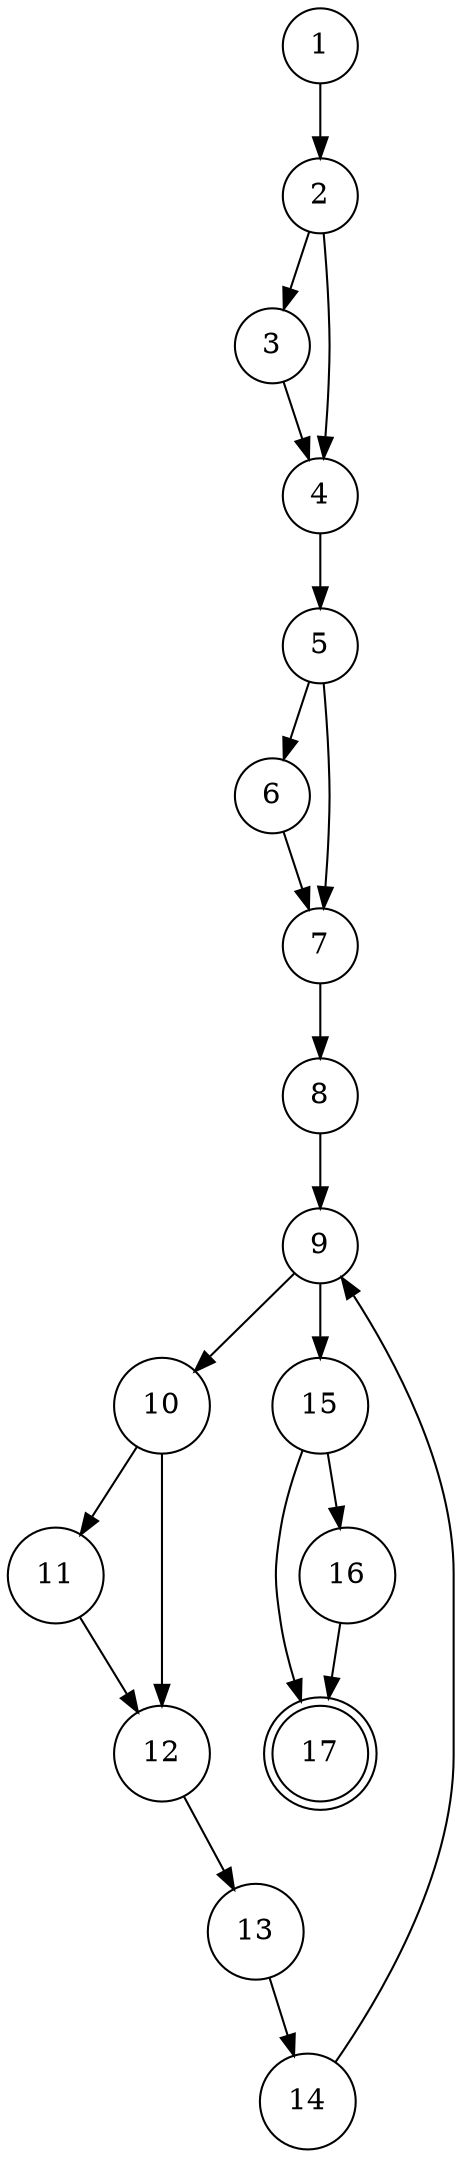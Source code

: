 digraph cfg{
node [shape = doublecircle] 17;
node [shape = circle];
/* definition of threadIdx.x at 1 */
/* definition of threadIdx.y at 1 */
/* definition of threadIdx.z at 1 */
/* definition of blockIdx.x at 1 */
/* definition of blockIdx.y at 1 */
/* definition of blockIdx.z at 1 */
/* definition of blockDim.x at 1 */
/* definition of blockDim.y at 1 */
/* definition of blockDim.z at 1 */
/* definition of gridDim.x at 1 */
/* definition of gridDim.y at 1 */
/* definition of gridDim.z at 1 */
/* definition of idata at 6 */
/* definition of stride at 8 */
/* definition of idata at 11 */
/* definition of d_odata at 16 */
/* definition of d_idata at 1 */
/* definition of d_odata at 1 */
/* definition of size at 1 */
/* definition of tid at 1 */
/* definition of idx at 1 */
/* definition of idata at 4 */
/* definition of stride at 8 */
/* cusage of threadIdx.x at 1 */
/* cusage of blockIdx.x at 1 */
/* cusage of blockDim.x at 1 */
/* cusage of threadIdx.x at 1 */
/* cusage of d_idata at 4 */
/* cusage of blockIdx.x at 4 */
/* cusage of blockDim.x at 4 */
/* cusage of tid at 5 */
/* cusage of tid at 6 */
/* cusage of blockDim.x at 9 */
/* cusage of stride at 14 */
/* cusage of tid at 10 */
/* cusage of stride at 10 */
/* cusage of idata at 11 */
/* cusage of idata at 11 */
/* cusage of tid at 11 */
/* cusage of tid at 11 */
/* cusage of stride at 11 */
/* cusage of tid at 15 */
/* cusage of idata at 16 */
/* cusage of blockIdx.x at 16 */
/* pusage of idx at 2 */
/* pusage of idx at 2 */
/* pusage of size at 2 */
/* pusage of size at 2 */
/* pusage of idata at 5 */
/* pusage of idata at 5 */
/* pusage of stride at 9 */
/* pusage of stride at 9 */
/* susage of d_idata at 17 */
/* susage of d_odata at 17 */
/* m_recv.0 of d_idata at 1 */
/* m_recv.0 of d_odata at 1 */
/* m_recv.0 of size at 1 */
/* m_send.0 of d_idata at 17 */
/* m_send.0 of d_odata at 17 */
/* global of d_idata at 0 */
/* global of d_odata at 0 */
/* global of size at 0 */
/* global of d_idata at 0 */
/* global of d_odata at 0 */
/* global of size at 0 */
1 -> 2;
2 -> 3;
3 -> 4;
2 -> 4;
4 -> 5;
5 -> 6;
6 -> 7;
5 -> 7;
7 -> 8;
8 -> 9;
9 -> 10;
10 -> 11;
11 -> 12;
10 -> 12;
12 -> 13;
13 -> 14;
14 -> 9;
9 -> 15;
15 -> 16;
16 -> 17;
15 -> 17;
}